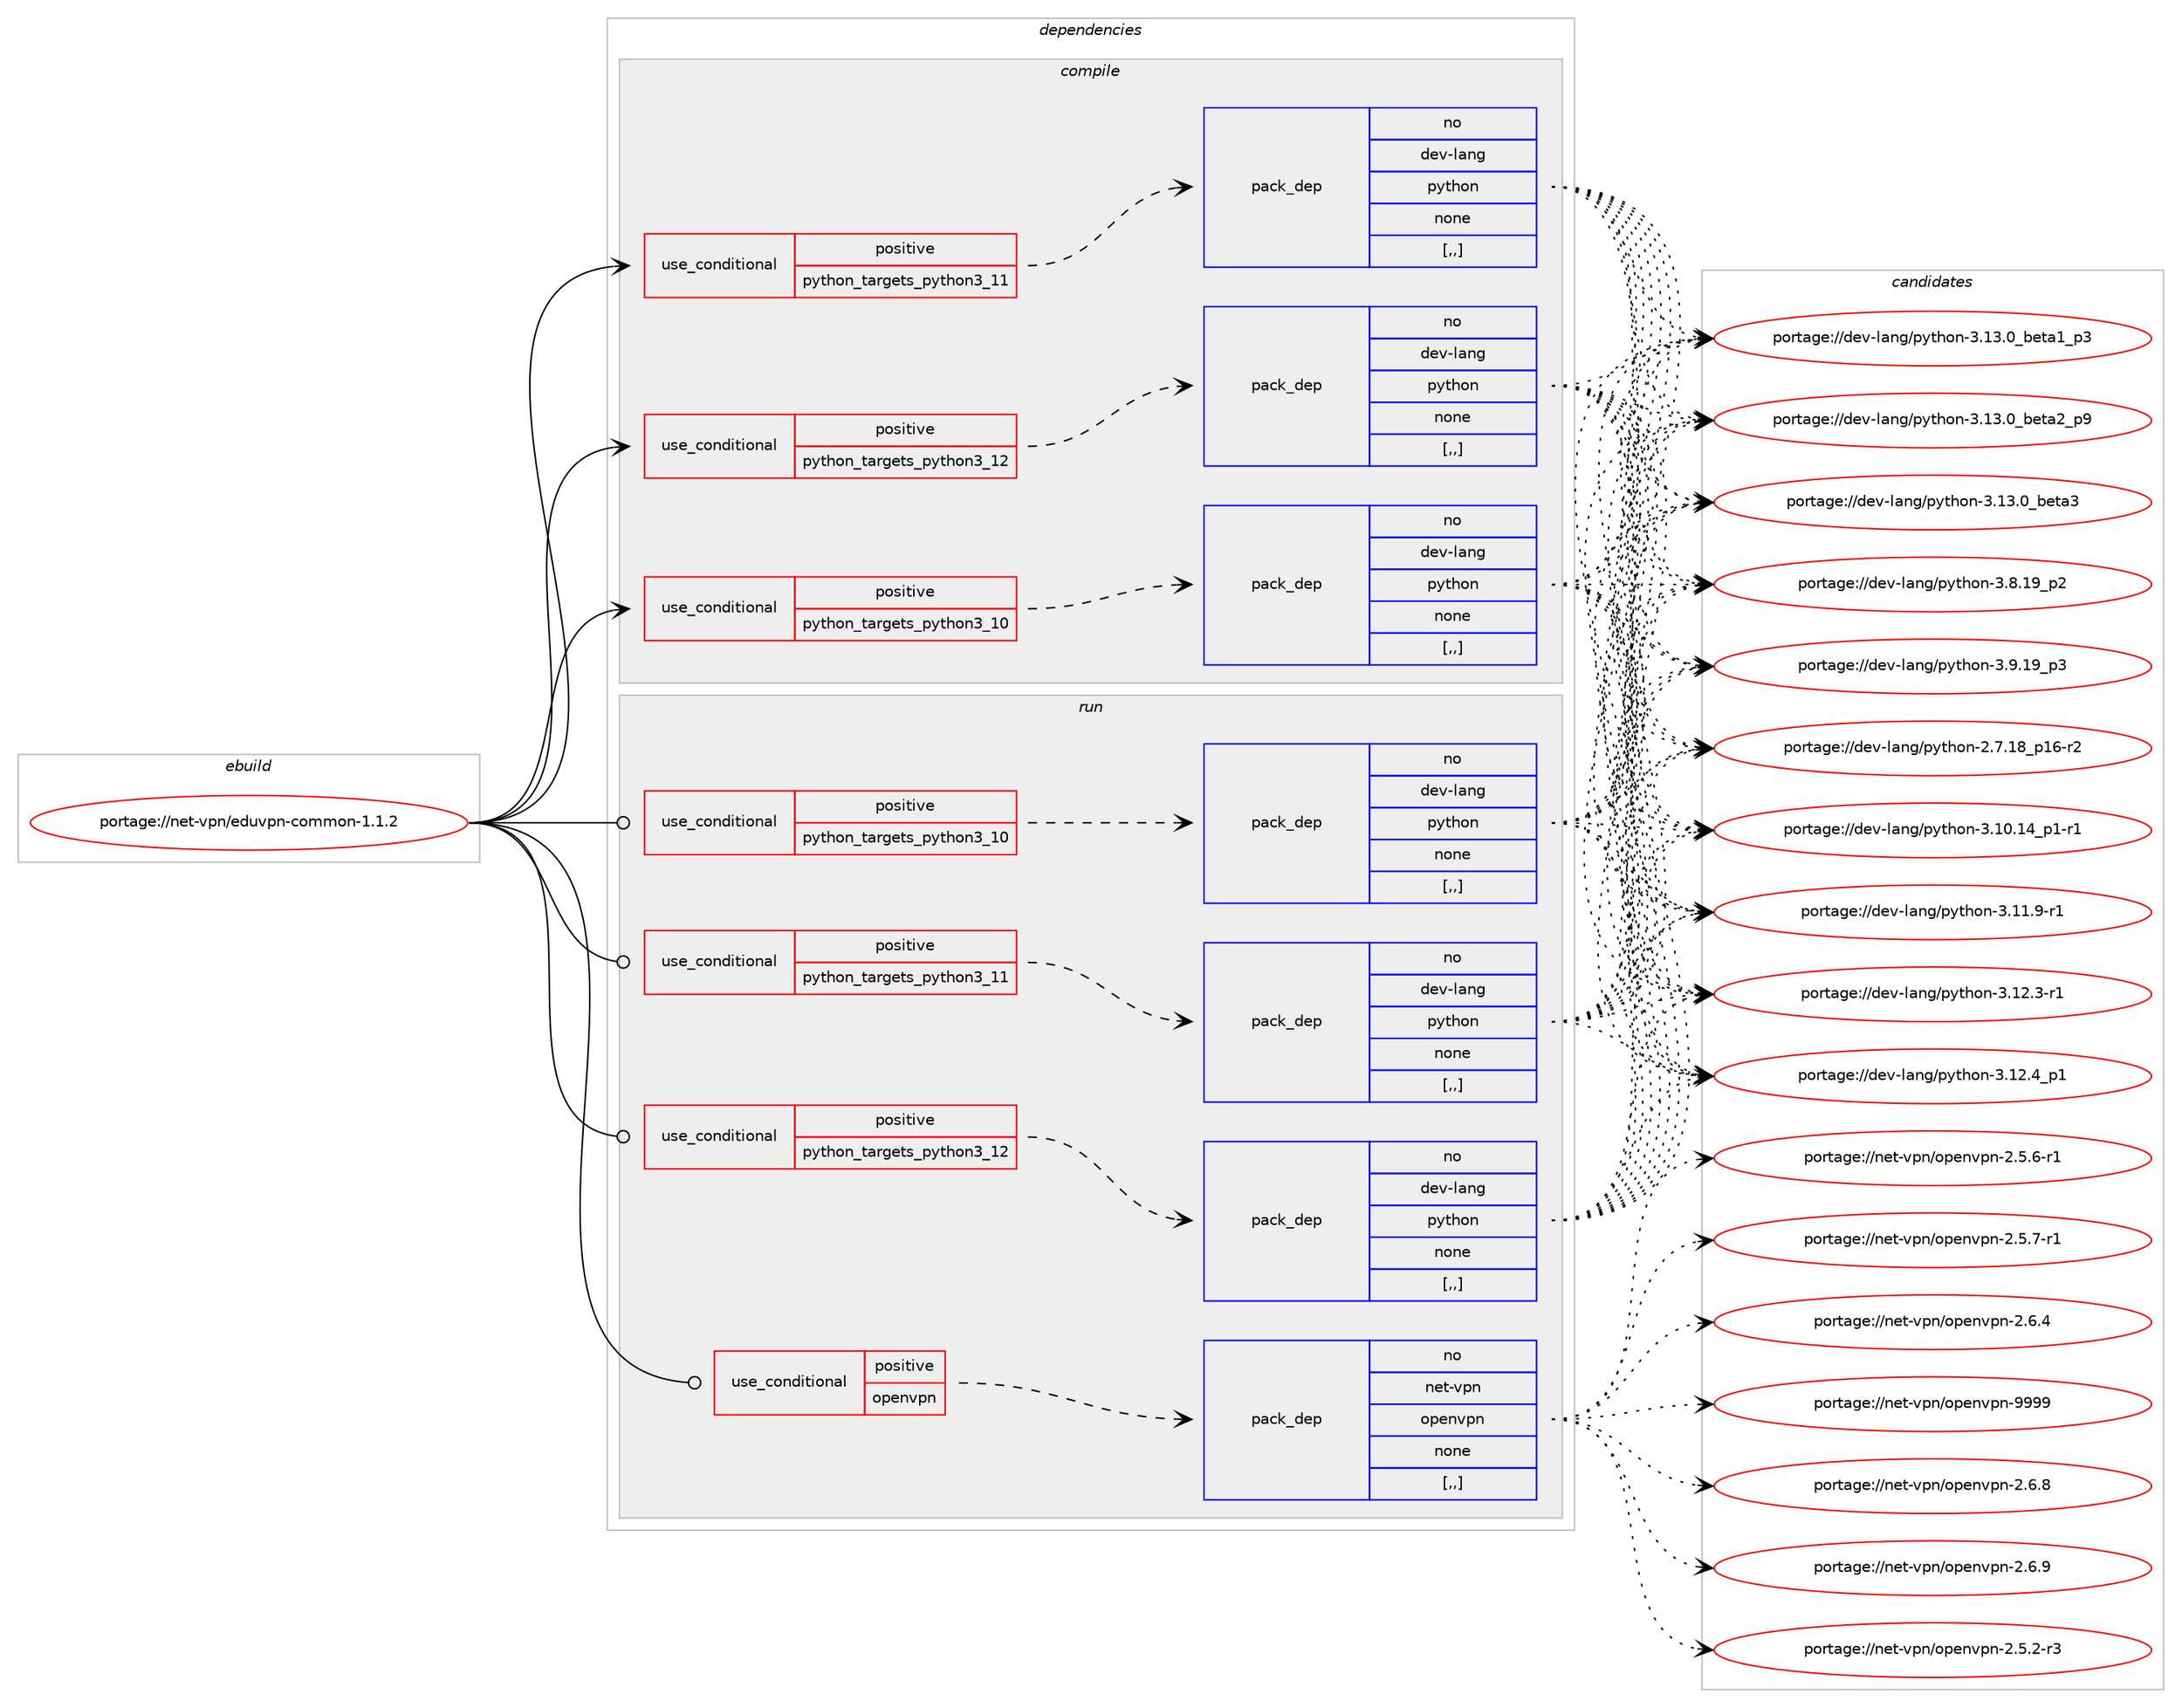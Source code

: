 digraph prolog {

# *************
# Graph options
# *************

newrank=true;
concentrate=true;
compound=true;
graph [rankdir=LR,fontname=Helvetica,fontsize=10,ranksep=1.5];#, ranksep=2.5, nodesep=0.2];
edge  [arrowhead=vee];
node  [fontname=Helvetica,fontsize=10];

# **********
# The ebuild
# **********

subgraph cluster_leftcol {
color=gray;
rank=same;
label=<<i>ebuild</i>>;
id [label="portage://net-vpn/eduvpn-common-1.1.2", color=red, width=4, href="../net-vpn/eduvpn-common-1.1.2.svg"];
}

# ****************
# The dependencies
# ****************

subgraph cluster_midcol {
color=gray;
label=<<i>dependencies</i>>;
subgraph cluster_compile {
fillcolor="#eeeeee";
style=filled;
label=<<i>compile</i>>;
subgraph cond99471 {
dependency376587 [label=<<TABLE BORDER="0" CELLBORDER="1" CELLSPACING="0" CELLPADDING="4"><TR><TD ROWSPAN="3" CELLPADDING="10">use_conditional</TD></TR><TR><TD>positive</TD></TR><TR><TD>python_targets_python3_10</TD></TR></TABLE>>, shape=none, color=red];
subgraph pack274394 {
dependency376588 [label=<<TABLE BORDER="0" CELLBORDER="1" CELLSPACING="0" CELLPADDING="4" WIDTH="220"><TR><TD ROWSPAN="6" CELLPADDING="30">pack_dep</TD></TR><TR><TD WIDTH="110">no</TD></TR><TR><TD>dev-lang</TD></TR><TR><TD>python</TD></TR><TR><TD>none</TD></TR><TR><TD>[,,]</TD></TR></TABLE>>, shape=none, color=blue];
}
dependency376587:e -> dependency376588:w [weight=20,style="dashed",arrowhead="vee"];
}
id:e -> dependency376587:w [weight=20,style="solid",arrowhead="vee"];
subgraph cond99472 {
dependency376589 [label=<<TABLE BORDER="0" CELLBORDER="1" CELLSPACING="0" CELLPADDING="4"><TR><TD ROWSPAN="3" CELLPADDING="10">use_conditional</TD></TR><TR><TD>positive</TD></TR><TR><TD>python_targets_python3_11</TD></TR></TABLE>>, shape=none, color=red];
subgraph pack274395 {
dependency376590 [label=<<TABLE BORDER="0" CELLBORDER="1" CELLSPACING="0" CELLPADDING="4" WIDTH="220"><TR><TD ROWSPAN="6" CELLPADDING="30">pack_dep</TD></TR><TR><TD WIDTH="110">no</TD></TR><TR><TD>dev-lang</TD></TR><TR><TD>python</TD></TR><TR><TD>none</TD></TR><TR><TD>[,,]</TD></TR></TABLE>>, shape=none, color=blue];
}
dependency376589:e -> dependency376590:w [weight=20,style="dashed",arrowhead="vee"];
}
id:e -> dependency376589:w [weight=20,style="solid",arrowhead="vee"];
subgraph cond99473 {
dependency376591 [label=<<TABLE BORDER="0" CELLBORDER="1" CELLSPACING="0" CELLPADDING="4"><TR><TD ROWSPAN="3" CELLPADDING="10">use_conditional</TD></TR><TR><TD>positive</TD></TR><TR><TD>python_targets_python3_12</TD></TR></TABLE>>, shape=none, color=red];
subgraph pack274396 {
dependency376592 [label=<<TABLE BORDER="0" CELLBORDER="1" CELLSPACING="0" CELLPADDING="4" WIDTH="220"><TR><TD ROWSPAN="6" CELLPADDING="30">pack_dep</TD></TR><TR><TD WIDTH="110">no</TD></TR><TR><TD>dev-lang</TD></TR><TR><TD>python</TD></TR><TR><TD>none</TD></TR><TR><TD>[,,]</TD></TR></TABLE>>, shape=none, color=blue];
}
dependency376591:e -> dependency376592:w [weight=20,style="dashed",arrowhead="vee"];
}
id:e -> dependency376591:w [weight=20,style="solid",arrowhead="vee"];
}
subgraph cluster_compileandrun {
fillcolor="#eeeeee";
style=filled;
label=<<i>compile and run</i>>;
}
subgraph cluster_run {
fillcolor="#eeeeee";
style=filled;
label=<<i>run</i>>;
subgraph cond99474 {
dependency376593 [label=<<TABLE BORDER="0" CELLBORDER="1" CELLSPACING="0" CELLPADDING="4"><TR><TD ROWSPAN="3" CELLPADDING="10">use_conditional</TD></TR><TR><TD>positive</TD></TR><TR><TD>openvpn</TD></TR></TABLE>>, shape=none, color=red];
subgraph pack274397 {
dependency376594 [label=<<TABLE BORDER="0" CELLBORDER="1" CELLSPACING="0" CELLPADDING="4" WIDTH="220"><TR><TD ROWSPAN="6" CELLPADDING="30">pack_dep</TD></TR><TR><TD WIDTH="110">no</TD></TR><TR><TD>net-vpn</TD></TR><TR><TD>openvpn</TD></TR><TR><TD>none</TD></TR><TR><TD>[,,]</TD></TR></TABLE>>, shape=none, color=blue];
}
dependency376593:e -> dependency376594:w [weight=20,style="dashed",arrowhead="vee"];
}
id:e -> dependency376593:w [weight=20,style="solid",arrowhead="odot"];
subgraph cond99475 {
dependency376595 [label=<<TABLE BORDER="0" CELLBORDER="1" CELLSPACING="0" CELLPADDING="4"><TR><TD ROWSPAN="3" CELLPADDING="10">use_conditional</TD></TR><TR><TD>positive</TD></TR><TR><TD>python_targets_python3_10</TD></TR></TABLE>>, shape=none, color=red];
subgraph pack274398 {
dependency376596 [label=<<TABLE BORDER="0" CELLBORDER="1" CELLSPACING="0" CELLPADDING="4" WIDTH="220"><TR><TD ROWSPAN="6" CELLPADDING="30">pack_dep</TD></TR><TR><TD WIDTH="110">no</TD></TR><TR><TD>dev-lang</TD></TR><TR><TD>python</TD></TR><TR><TD>none</TD></TR><TR><TD>[,,]</TD></TR></TABLE>>, shape=none, color=blue];
}
dependency376595:e -> dependency376596:w [weight=20,style="dashed",arrowhead="vee"];
}
id:e -> dependency376595:w [weight=20,style="solid",arrowhead="odot"];
subgraph cond99476 {
dependency376597 [label=<<TABLE BORDER="0" CELLBORDER="1" CELLSPACING="0" CELLPADDING="4"><TR><TD ROWSPAN="3" CELLPADDING="10">use_conditional</TD></TR><TR><TD>positive</TD></TR><TR><TD>python_targets_python3_11</TD></TR></TABLE>>, shape=none, color=red];
subgraph pack274399 {
dependency376598 [label=<<TABLE BORDER="0" CELLBORDER="1" CELLSPACING="0" CELLPADDING="4" WIDTH="220"><TR><TD ROWSPAN="6" CELLPADDING="30">pack_dep</TD></TR><TR><TD WIDTH="110">no</TD></TR><TR><TD>dev-lang</TD></TR><TR><TD>python</TD></TR><TR><TD>none</TD></TR><TR><TD>[,,]</TD></TR></TABLE>>, shape=none, color=blue];
}
dependency376597:e -> dependency376598:w [weight=20,style="dashed",arrowhead="vee"];
}
id:e -> dependency376597:w [weight=20,style="solid",arrowhead="odot"];
subgraph cond99477 {
dependency376599 [label=<<TABLE BORDER="0" CELLBORDER="1" CELLSPACING="0" CELLPADDING="4"><TR><TD ROWSPAN="3" CELLPADDING="10">use_conditional</TD></TR><TR><TD>positive</TD></TR><TR><TD>python_targets_python3_12</TD></TR></TABLE>>, shape=none, color=red];
subgraph pack274400 {
dependency376600 [label=<<TABLE BORDER="0" CELLBORDER="1" CELLSPACING="0" CELLPADDING="4" WIDTH="220"><TR><TD ROWSPAN="6" CELLPADDING="30">pack_dep</TD></TR><TR><TD WIDTH="110">no</TD></TR><TR><TD>dev-lang</TD></TR><TR><TD>python</TD></TR><TR><TD>none</TD></TR><TR><TD>[,,]</TD></TR></TABLE>>, shape=none, color=blue];
}
dependency376599:e -> dependency376600:w [weight=20,style="dashed",arrowhead="vee"];
}
id:e -> dependency376599:w [weight=20,style="solid",arrowhead="odot"];
}
}

# **************
# The candidates
# **************

subgraph cluster_choices {
rank=same;
color=gray;
label=<<i>candidates</i>>;

subgraph choice274394 {
color=black;
nodesep=1;
choice100101118451089711010347112121116104111110455046554649569511249544511450 [label="portage://dev-lang/python-2.7.18_p16-r2", color=red, width=4,href="../dev-lang/python-2.7.18_p16-r2.svg"];
choice100101118451089711010347112121116104111110455146494846495295112494511449 [label="portage://dev-lang/python-3.10.14_p1-r1", color=red, width=4,href="../dev-lang/python-3.10.14_p1-r1.svg"];
choice100101118451089711010347112121116104111110455146494946574511449 [label="portage://dev-lang/python-3.11.9-r1", color=red, width=4,href="../dev-lang/python-3.11.9-r1.svg"];
choice100101118451089711010347112121116104111110455146495046514511449 [label="portage://dev-lang/python-3.12.3-r1", color=red, width=4,href="../dev-lang/python-3.12.3-r1.svg"];
choice100101118451089711010347112121116104111110455146495046529511249 [label="portage://dev-lang/python-3.12.4_p1", color=red, width=4,href="../dev-lang/python-3.12.4_p1.svg"];
choice10010111845108971101034711212111610411111045514649514648959810111697499511251 [label="portage://dev-lang/python-3.13.0_beta1_p3", color=red, width=4,href="../dev-lang/python-3.13.0_beta1_p3.svg"];
choice10010111845108971101034711212111610411111045514649514648959810111697509511257 [label="portage://dev-lang/python-3.13.0_beta2_p9", color=red, width=4,href="../dev-lang/python-3.13.0_beta2_p9.svg"];
choice1001011184510897110103471121211161041111104551464951464895981011169751 [label="portage://dev-lang/python-3.13.0_beta3", color=red, width=4,href="../dev-lang/python-3.13.0_beta3.svg"];
choice100101118451089711010347112121116104111110455146564649579511250 [label="portage://dev-lang/python-3.8.19_p2", color=red, width=4,href="../dev-lang/python-3.8.19_p2.svg"];
choice100101118451089711010347112121116104111110455146574649579511251 [label="portage://dev-lang/python-3.9.19_p3", color=red, width=4,href="../dev-lang/python-3.9.19_p3.svg"];
dependency376588:e -> choice100101118451089711010347112121116104111110455046554649569511249544511450:w [style=dotted,weight="100"];
dependency376588:e -> choice100101118451089711010347112121116104111110455146494846495295112494511449:w [style=dotted,weight="100"];
dependency376588:e -> choice100101118451089711010347112121116104111110455146494946574511449:w [style=dotted,weight="100"];
dependency376588:e -> choice100101118451089711010347112121116104111110455146495046514511449:w [style=dotted,weight="100"];
dependency376588:e -> choice100101118451089711010347112121116104111110455146495046529511249:w [style=dotted,weight="100"];
dependency376588:e -> choice10010111845108971101034711212111610411111045514649514648959810111697499511251:w [style=dotted,weight="100"];
dependency376588:e -> choice10010111845108971101034711212111610411111045514649514648959810111697509511257:w [style=dotted,weight="100"];
dependency376588:e -> choice1001011184510897110103471121211161041111104551464951464895981011169751:w [style=dotted,weight="100"];
dependency376588:e -> choice100101118451089711010347112121116104111110455146564649579511250:w [style=dotted,weight="100"];
dependency376588:e -> choice100101118451089711010347112121116104111110455146574649579511251:w [style=dotted,weight="100"];
}
subgraph choice274395 {
color=black;
nodesep=1;
choice100101118451089711010347112121116104111110455046554649569511249544511450 [label="portage://dev-lang/python-2.7.18_p16-r2", color=red, width=4,href="../dev-lang/python-2.7.18_p16-r2.svg"];
choice100101118451089711010347112121116104111110455146494846495295112494511449 [label="portage://dev-lang/python-3.10.14_p1-r1", color=red, width=4,href="../dev-lang/python-3.10.14_p1-r1.svg"];
choice100101118451089711010347112121116104111110455146494946574511449 [label="portage://dev-lang/python-3.11.9-r1", color=red, width=4,href="../dev-lang/python-3.11.9-r1.svg"];
choice100101118451089711010347112121116104111110455146495046514511449 [label="portage://dev-lang/python-3.12.3-r1", color=red, width=4,href="../dev-lang/python-3.12.3-r1.svg"];
choice100101118451089711010347112121116104111110455146495046529511249 [label="portage://dev-lang/python-3.12.4_p1", color=red, width=4,href="../dev-lang/python-3.12.4_p1.svg"];
choice10010111845108971101034711212111610411111045514649514648959810111697499511251 [label="portage://dev-lang/python-3.13.0_beta1_p3", color=red, width=4,href="../dev-lang/python-3.13.0_beta1_p3.svg"];
choice10010111845108971101034711212111610411111045514649514648959810111697509511257 [label="portage://dev-lang/python-3.13.0_beta2_p9", color=red, width=4,href="../dev-lang/python-3.13.0_beta2_p9.svg"];
choice1001011184510897110103471121211161041111104551464951464895981011169751 [label="portage://dev-lang/python-3.13.0_beta3", color=red, width=4,href="../dev-lang/python-3.13.0_beta3.svg"];
choice100101118451089711010347112121116104111110455146564649579511250 [label="portage://dev-lang/python-3.8.19_p2", color=red, width=4,href="../dev-lang/python-3.8.19_p2.svg"];
choice100101118451089711010347112121116104111110455146574649579511251 [label="portage://dev-lang/python-3.9.19_p3", color=red, width=4,href="../dev-lang/python-3.9.19_p3.svg"];
dependency376590:e -> choice100101118451089711010347112121116104111110455046554649569511249544511450:w [style=dotted,weight="100"];
dependency376590:e -> choice100101118451089711010347112121116104111110455146494846495295112494511449:w [style=dotted,weight="100"];
dependency376590:e -> choice100101118451089711010347112121116104111110455146494946574511449:w [style=dotted,weight="100"];
dependency376590:e -> choice100101118451089711010347112121116104111110455146495046514511449:w [style=dotted,weight="100"];
dependency376590:e -> choice100101118451089711010347112121116104111110455146495046529511249:w [style=dotted,weight="100"];
dependency376590:e -> choice10010111845108971101034711212111610411111045514649514648959810111697499511251:w [style=dotted,weight="100"];
dependency376590:e -> choice10010111845108971101034711212111610411111045514649514648959810111697509511257:w [style=dotted,weight="100"];
dependency376590:e -> choice1001011184510897110103471121211161041111104551464951464895981011169751:w [style=dotted,weight="100"];
dependency376590:e -> choice100101118451089711010347112121116104111110455146564649579511250:w [style=dotted,weight="100"];
dependency376590:e -> choice100101118451089711010347112121116104111110455146574649579511251:w [style=dotted,weight="100"];
}
subgraph choice274396 {
color=black;
nodesep=1;
choice100101118451089711010347112121116104111110455046554649569511249544511450 [label="portage://dev-lang/python-2.7.18_p16-r2", color=red, width=4,href="../dev-lang/python-2.7.18_p16-r2.svg"];
choice100101118451089711010347112121116104111110455146494846495295112494511449 [label="portage://dev-lang/python-3.10.14_p1-r1", color=red, width=4,href="../dev-lang/python-3.10.14_p1-r1.svg"];
choice100101118451089711010347112121116104111110455146494946574511449 [label="portage://dev-lang/python-3.11.9-r1", color=red, width=4,href="../dev-lang/python-3.11.9-r1.svg"];
choice100101118451089711010347112121116104111110455146495046514511449 [label="portage://dev-lang/python-3.12.3-r1", color=red, width=4,href="../dev-lang/python-3.12.3-r1.svg"];
choice100101118451089711010347112121116104111110455146495046529511249 [label="portage://dev-lang/python-3.12.4_p1", color=red, width=4,href="../dev-lang/python-3.12.4_p1.svg"];
choice10010111845108971101034711212111610411111045514649514648959810111697499511251 [label="portage://dev-lang/python-3.13.0_beta1_p3", color=red, width=4,href="../dev-lang/python-3.13.0_beta1_p3.svg"];
choice10010111845108971101034711212111610411111045514649514648959810111697509511257 [label="portage://dev-lang/python-3.13.0_beta2_p9", color=red, width=4,href="../dev-lang/python-3.13.0_beta2_p9.svg"];
choice1001011184510897110103471121211161041111104551464951464895981011169751 [label="portage://dev-lang/python-3.13.0_beta3", color=red, width=4,href="../dev-lang/python-3.13.0_beta3.svg"];
choice100101118451089711010347112121116104111110455146564649579511250 [label="portage://dev-lang/python-3.8.19_p2", color=red, width=4,href="../dev-lang/python-3.8.19_p2.svg"];
choice100101118451089711010347112121116104111110455146574649579511251 [label="portage://dev-lang/python-3.9.19_p3", color=red, width=4,href="../dev-lang/python-3.9.19_p3.svg"];
dependency376592:e -> choice100101118451089711010347112121116104111110455046554649569511249544511450:w [style=dotted,weight="100"];
dependency376592:e -> choice100101118451089711010347112121116104111110455146494846495295112494511449:w [style=dotted,weight="100"];
dependency376592:e -> choice100101118451089711010347112121116104111110455146494946574511449:w [style=dotted,weight="100"];
dependency376592:e -> choice100101118451089711010347112121116104111110455146495046514511449:w [style=dotted,weight="100"];
dependency376592:e -> choice100101118451089711010347112121116104111110455146495046529511249:w [style=dotted,weight="100"];
dependency376592:e -> choice10010111845108971101034711212111610411111045514649514648959810111697499511251:w [style=dotted,weight="100"];
dependency376592:e -> choice10010111845108971101034711212111610411111045514649514648959810111697509511257:w [style=dotted,weight="100"];
dependency376592:e -> choice1001011184510897110103471121211161041111104551464951464895981011169751:w [style=dotted,weight="100"];
dependency376592:e -> choice100101118451089711010347112121116104111110455146564649579511250:w [style=dotted,weight="100"];
dependency376592:e -> choice100101118451089711010347112121116104111110455146574649579511251:w [style=dotted,weight="100"];
}
subgraph choice274397 {
color=black;
nodesep=1;
choice11010111645118112110471111121011101181121104550465346504511451 [label="portage://net-vpn/openvpn-2.5.2-r3", color=red, width=4,href="../net-vpn/openvpn-2.5.2-r3.svg"];
choice11010111645118112110471111121011101181121104550465346544511449 [label="portage://net-vpn/openvpn-2.5.6-r1", color=red, width=4,href="../net-vpn/openvpn-2.5.6-r1.svg"];
choice11010111645118112110471111121011101181121104550465346554511449 [label="portage://net-vpn/openvpn-2.5.7-r1", color=red, width=4,href="../net-vpn/openvpn-2.5.7-r1.svg"];
choice1101011164511811211047111112101110118112110455046544652 [label="portage://net-vpn/openvpn-2.6.4", color=red, width=4,href="../net-vpn/openvpn-2.6.4.svg"];
choice1101011164511811211047111112101110118112110455046544656 [label="portage://net-vpn/openvpn-2.6.8", color=red, width=4,href="../net-vpn/openvpn-2.6.8.svg"];
choice1101011164511811211047111112101110118112110455046544657 [label="portage://net-vpn/openvpn-2.6.9", color=red, width=4,href="../net-vpn/openvpn-2.6.9.svg"];
choice11010111645118112110471111121011101181121104557575757 [label="portage://net-vpn/openvpn-9999", color=red, width=4,href="../net-vpn/openvpn-9999.svg"];
dependency376594:e -> choice11010111645118112110471111121011101181121104550465346504511451:w [style=dotted,weight="100"];
dependency376594:e -> choice11010111645118112110471111121011101181121104550465346544511449:w [style=dotted,weight="100"];
dependency376594:e -> choice11010111645118112110471111121011101181121104550465346554511449:w [style=dotted,weight="100"];
dependency376594:e -> choice1101011164511811211047111112101110118112110455046544652:w [style=dotted,weight="100"];
dependency376594:e -> choice1101011164511811211047111112101110118112110455046544656:w [style=dotted,weight="100"];
dependency376594:e -> choice1101011164511811211047111112101110118112110455046544657:w [style=dotted,weight="100"];
dependency376594:e -> choice11010111645118112110471111121011101181121104557575757:w [style=dotted,weight="100"];
}
subgraph choice274398 {
color=black;
nodesep=1;
choice100101118451089711010347112121116104111110455046554649569511249544511450 [label="portage://dev-lang/python-2.7.18_p16-r2", color=red, width=4,href="../dev-lang/python-2.7.18_p16-r2.svg"];
choice100101118451089711010347112121116104111110455146494846495295112494511449 [label="portage://dev-lang/python-3.10.14_p1-r1", color=red, width=4,href="../dev-lang/python-3.10.14_p1-r1.svg"];
choice100101118451089711010347112121116104111110455146494946574511449 [label="portage://dev-lang/python-3.11.9-r1", color=red, width=4,href="../dev-lang/python-3.11.9-r1.svg"];
choice100101118451089711010347112121116104111110455146495046514511449 [label="portage://dev-lang/python-3.12.3-r1", color=red, width=4,href="../dev-lang/python-3.12.3-r1.svg"];
choice100101118451089711010347112121116104111110455146495046529511249 [label="portage://dev-lang/python-3.12.4_p1", color=red, width=4,href="../dev-lang/python-3.12.4_p1.svg"];
choice10010111845108971101034711212111610411111045514649514648959810111697499511251 [label="portage://dev-lang/python-3.13.0_beta1_p3", color=red, width=4,href="../dev-lang/python-3.13.0_beta1_p3.svg"];
choice10010111845108971101034711212111610411111045514649514648959810111697509511257 [label="portage://dev-lang/python-3.13.0_beta2_p9", color=red, width=4,href="../dev-lang/python-3.13.0_beta2_p9.svg"];
choice1001011184510897110103471121211161041111104551464951464895981011169751 [label="portage://dev-lang/python-3.13.0_beta3", color=red, width=4,href="../dev-lang/python-3.13.0_beta3.svg"];
choice100101118451089711010347112121116104111110455146564649579511250 [label="portage://dev-lang/python-3.8.19_p2", color=red, width=4,href="../dev-lang/python-3.8.19_p2.svg"];
choice100101118451089711010347112121116104111110455146574649579511251 [label="portage://dev-lang/python-3.9.19_p3", color=red, width=4,href="../dev-lang/python-3.9.19_p3.svg"];
dependency376596:e -> choice100101118451089711010347112121116104111110455046554649569511249544511450:w [style=dotted,weight="100"];
dependency376596:e -> choice100101118451089711010347112121116104111110455146494846495295112494511449:w [style=dotted,weight="100"];
dependency376596:e -> choice100101118451089711010347112121116104111110455146494946574511449:w [style=dotted,weight="100"];
dependency376596:e -> choice100101118451089711010347112121116104111110455146495046514511449:w [style=dotted,weight="100"];
dependency376596:e -> choice100101118451089711010347112121116104111110455146495046529511249:w [style=dotted,weight="100"];
dependency376596:e -> choice10010111845108971101034711212111610411111045514649514648959810111697499511251:w [style=dotted,weight="100"];
dependency376596:e -> choice10010111845108971101034711212111610411111045514649514648959810111697509511257:w [style=dotted,weight="100"];
dependency376596:e -> choice1001011184510897110103471121211161041111104551464951464895981011169751:w [style=dotted,weight="100"];
dependency376596:e -> choice100101118451089711010347112121116104111110455146564649579511250:w [style=dotted,weight="100"];
dependency376596:e -> choice100101118451089711010347112121116104111110455146574649579511251:w [style=dotted,weight="100"];
}
subgraph choice274399 {
color=black;
nodesep=1;
choice100101118451089711010347112121116104111110455046554649569511249544511450 [label="portage://dev-lang/python-2.7.18_p16-r2", color=red, width=4,href="../dev-lang/python-2.7.18_p16-r2.svg"];
choice100101118451089711010347112121116104111110455146494846495295112494511449 [label="portage://dev-lang/python-3.10.14_p1-r1", color=red, width=4,href="../dev-lang/python-3.10.14_p1-r1.svg"];
choice100101118451089711010347112121116104111110455146494946574511449 [label="portage://dev-lang/python-3.11.9-r1", color=red, width=4,href="../dev-lang/python-3.11.9-r1.svg"];
choice100101118451089711010347112121116104111110455146495046514511449 [label="portage://dev-lang/python-3.12.3-r1", color=red, width=4,href="../dev-lang/python-3.12.3-r1.svg"];
choice100101118451089711010347112121116104111110455146495046529511249 [label="portage://dev-lang/python-3.12.4_p1", color=red, width=4,href="../dev-lang/python-3.12.4_p1.svg"];
choice10010111845108971101034711212111610411111045514649514648959810111697499511251 [label="portage://dev-lang/python-3.13.0_beta1_p3", color=red, width=4,href="../dev-lang/python-3.13.0_beta1_p3.svg"];
choice10010111845108971101034711212111610411111045514649514648959810111697509511257 [label="portage://dev-lang/python-3.13.0_beta2_p9", color=red, width=4,href="../dev-lang/python-3.13.0_beta2_p9.svg"];
choice1001011184510897110103471121211161041111104551464951464895981011169751 [label="portage://dev-lang/python-3.13.0_beta3", color=red, width=4,href="../dev-lang/python-3.13.0_beta3.svg"];
choice100101118451089711010347112121116104111110455146564649579511250 [label="portage://dev-lang/python-3.8.19_p2", color=red, width=4,href="../dev-lang/python-3.8.19_p2.svg"];
choice100101118451089711010347112121116104111110455146574649579511251 [label="portage://dev-lang/python-3.9.19_p3", color=red, width=4,href="../dev-lang/python-3.9.19_p3.svg"];
dependency376598:e -> choice100101118451089711010347112121116104111110455046554649569511249544511450:w [style=dotted,weight="100"];
dependency376598:e -> choice100101118451089711010347112121116104111110455146494846495295112494511449:w [style=dotted,weight="100"];
dependency376598:e -> choice100101118451089711010347112121116104111110455146494946574511449:w [style=dotted,weight="100"];
dependency376598:e -> choice100101118451089711010347112121116104111110455146495046514511449:w [style=dotted,weight="100"];
dependency376598:e -> choice100101118451089711010347112121116104111110455146495046529511249:w [style=dotted,weight="100"];
dependency376598:e -> choice10010111845108971101034711212111610411111045514649514648959810111697499511251:w [style=dotted,weight="100"];
dependency376598:e -> choice10010111845108971101034711212111610411111045514649514648959810111697509511257:w [style=dotted,weight="100"];
dependency376598:e -> choice1001011184510897110103471121211161041111104551464951464895981011169751:w [style=dotted,weight="100"];
dependency376598:e -> choice100101118451089711010347112121116104111110455146564649579511250:w [style=dotted,weight="100"];
dependency376598:e -> choice100101118451089711010347112121116104111110455146574649579511251:w [style=dotted,weight="100"];
}
subgraph choice274400 {
color=black;
nodesep=1;
choice100101118451089711010347112121116104111110455046554649569511249544511450 [label="portage://dev-lang/python-2.7.18_p16-r2", color=red, width=4,href="../dev-lang/python-2.7.18_p16-r2.svg"];
choice100101118451089711010347112121116104111110455146494846495295112494511449 [label="portage://dev-lang/python-3.10.14_p1-r1", color=red, width=4,href="../dev-lang/python-3.10.14_p1-r1.svg"];
choice100101118451089711010347112121116104111110455146494946574511449 [label="portage://dev-lang/python-3.11.9-r1", color=red, width=4,href="../dev-lang/python-3.11.9-r1.svg"];
choice100101118451089711010347112121116104111110455146495046514511449 [label="portage://dev-lang/python-3.12.3-r1", color=red, width=4,href="../dev-lang/python-3.12.3-r1.svg"];
choice100101118451089711010347112121116104111110455146495046529511249 [label="portage://dev-lang/python-3.12.4_p1", color=red, width=4,href="../dev-lang/python-3.12.4_p1.svg"];
choice10010111845108971101034711212111610411111045514649514648959810111697499511251 [label="portage://dev-lang/python-3.13.0_beta1_p3", color=red, width=4,href="../dev-lang/python-3.13.0_beta1_p3.svg"];
choice10010111845108971101034711212111610411111045514649514648959810111697509511257 [label="portage://dev-lang/python-3.13.0_beta2_p9", color=red, width=4,href="../dev-lang/python-3.13.0_beta2_p9.svg"];
choice1001011184510897110103471121211161041111104551464951464895981011169751 [label="portage://dev-lang/python-3.13.0_beta3", color=red, width=4,href="../dev-lang/python-3.13.0_beta3.svg"];
choice100101118451089711010347112121116104111110455146564649579511250 [label="portage://dev-lang/python-3.8.19_p2", color=red, width=4,href="../dev-lang/python-3.8.19_p2.svg"];
choice100101118451089711010347112121116104111110455146574649579511251 [label="portage://dev-lang/python-3.9.19_p3", color=red, width=4,href="../dev-lang/python-3.9.19_p3.svg"];
dependency376600:e -> choice100101118451089711010347112121116104111110455046554649569511249544511450:w [style=dotted,weight="100"];
dependency376600:e -> choice100101118451089711010347112121116104111110455146494846495295112494511449:w [style=dotted,weight="100"];
dependency376600:e -> choice100101118451089711010347112121116104111110455146494946574511449:w [style=dotted,weight="100"];
dependency376600:e -> choice100101118451089711010347112121116104111110455146495046514511449:w [style=dotted,weight="100"];
dependency376600:e -> choice100101118451089711010347112121116104111110455146495046529511249:w [style=dotted,weight="100"];
dependency376600:e -> choice10010111845108971101034711212111610411111045514649514648959810111697499511251:w [style=dotted,weight="100"];
dependency376600:e -> choice10010111845108971101034711212111610411111045514649514648959810111697509511257:w [style=dotted,weight="100"];
dependency376600:e -> choice1001011184510897110103471121211161041111104551464951464895981011169751:w [style=dotted,weight="100"];
dependency376600:e -> choice100101118451089711010347112121116104111110455146564649579511250:w [style=dotted,weight="100"];
dependency376600:e -> choice100101118451089711010347112121116104111110455146574649579511251:w [style=dotted,weight="100"];
}
}

}

